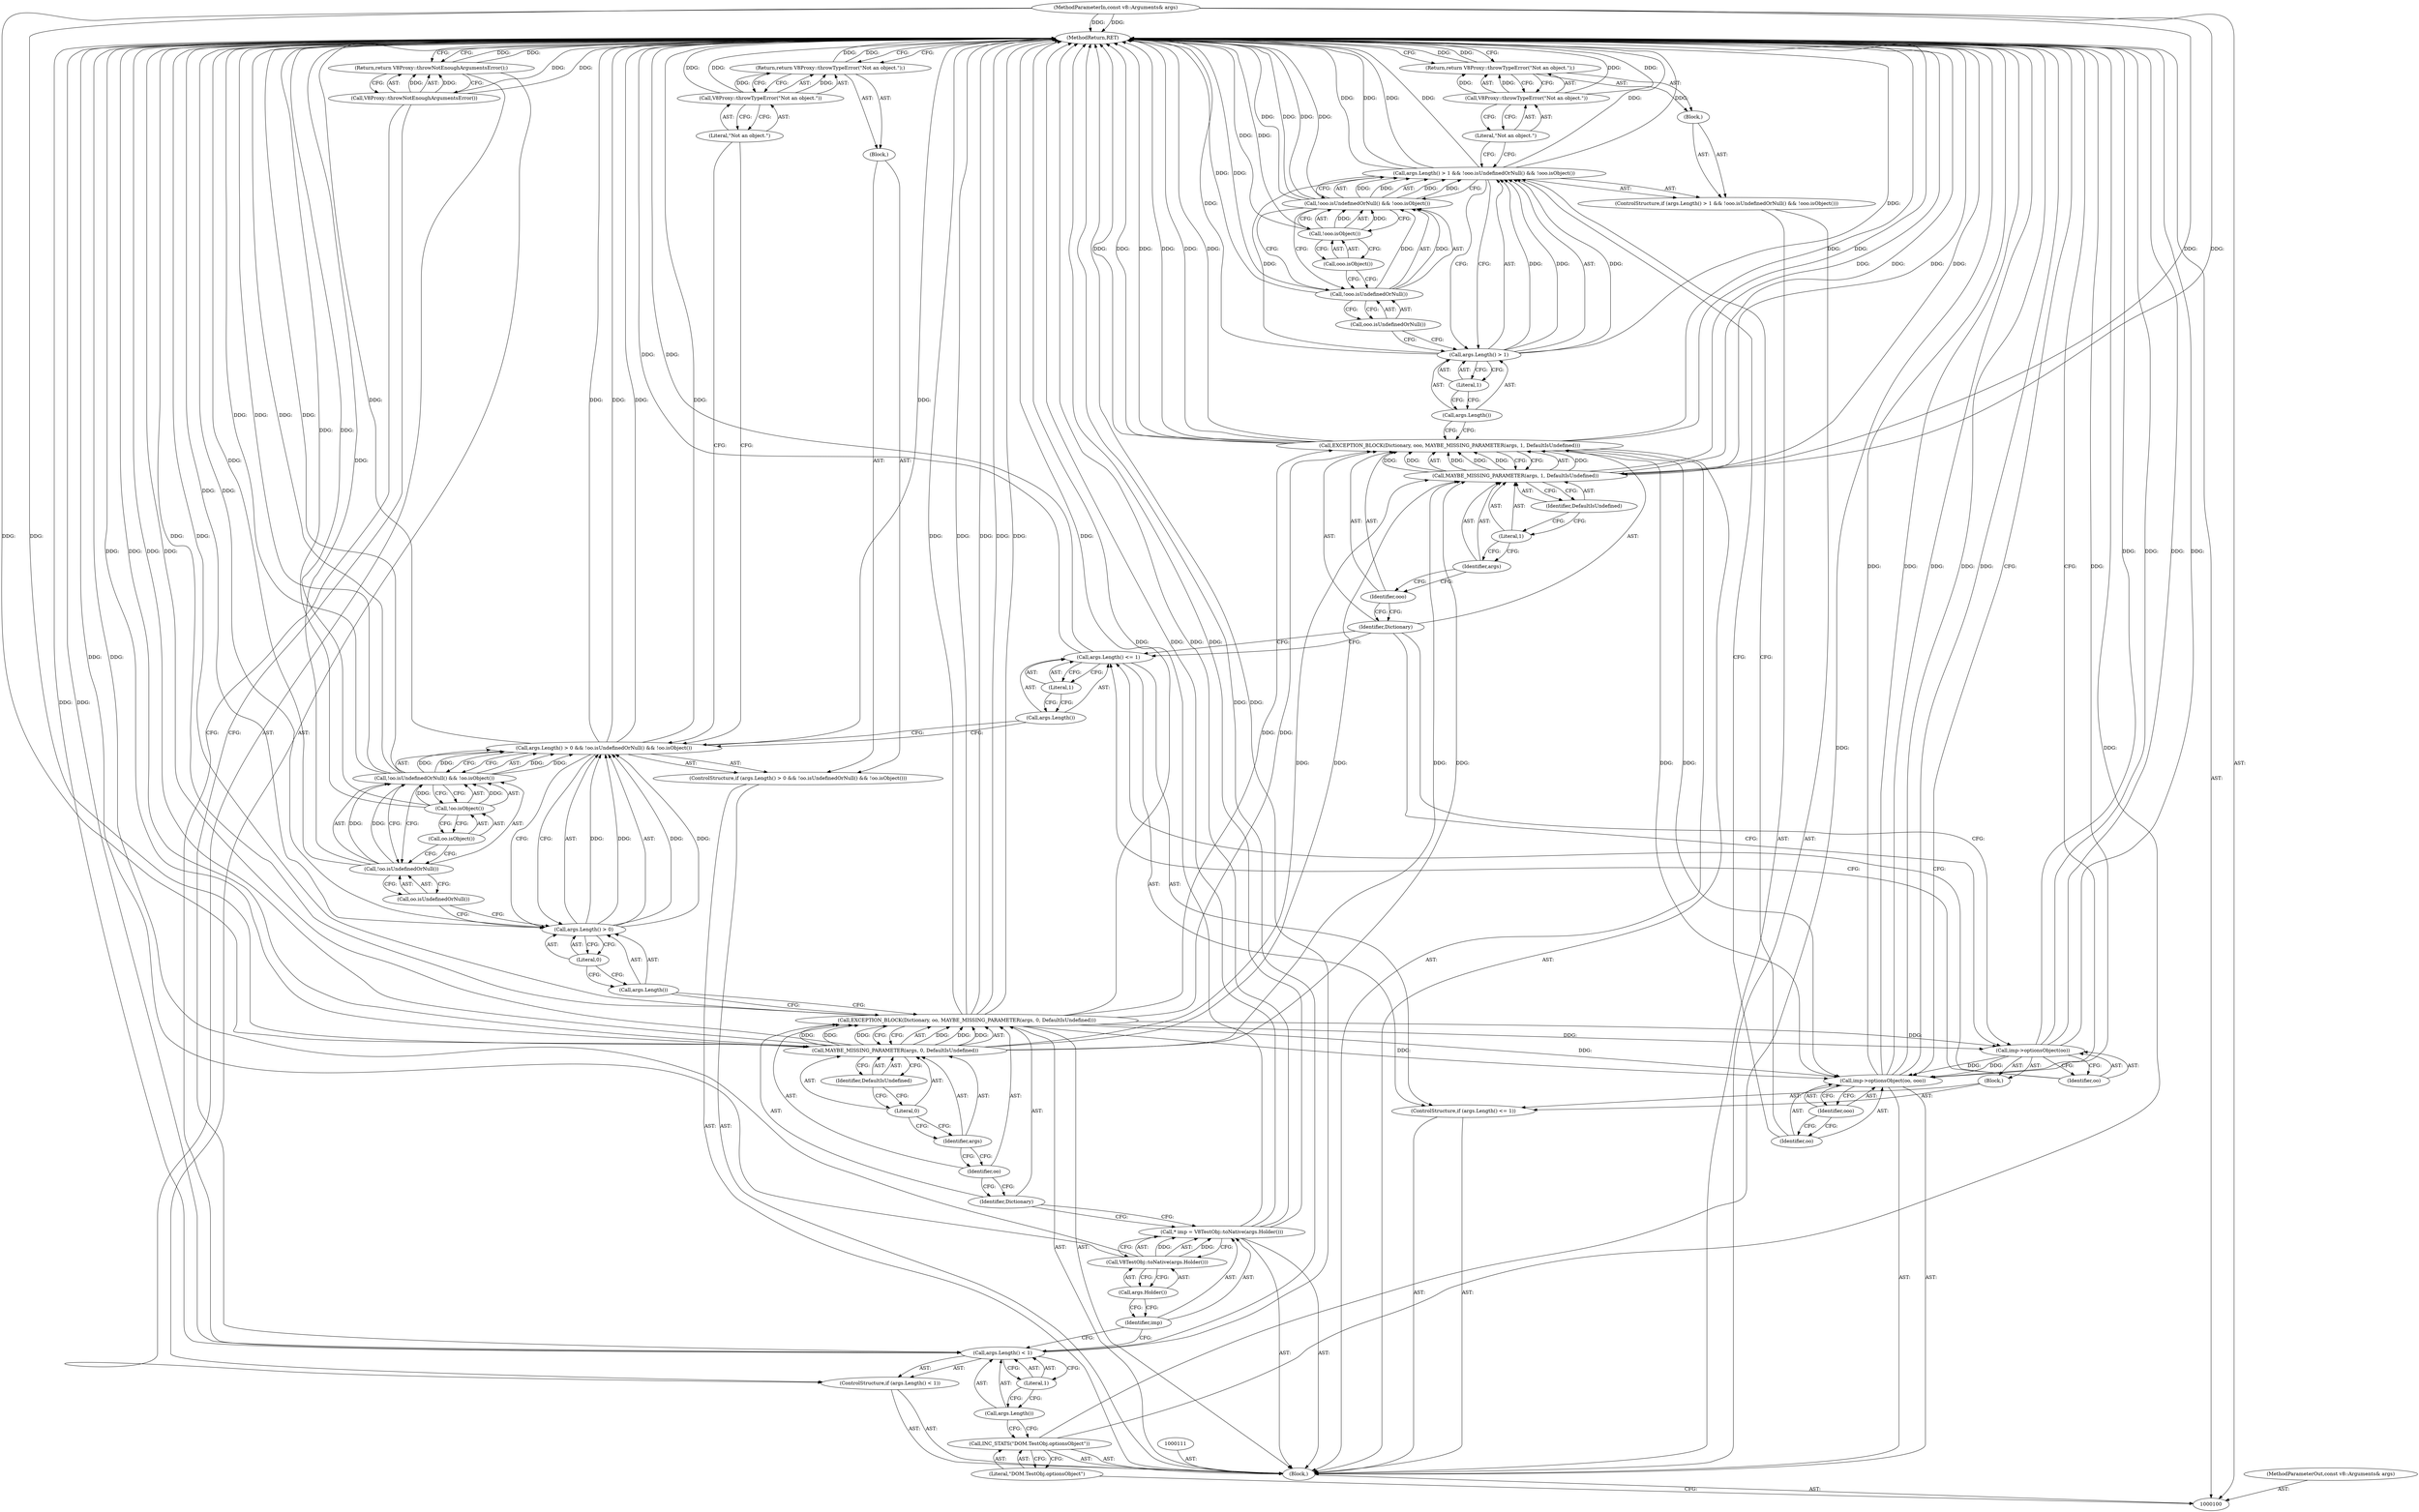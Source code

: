 digraph "1_Chrome_e9372a1bfd3588a80fcf49aa07321f0971dd6091_28" {
"1000168" [label="(MethodReturn,RET)"];
"1000101" [label="(MethodParameterIn,const v8::Arguments& args)"];
"1000255" [label="(MethodParameterOut,const v8::Arguments& args)"];
"1000140" [label="(Literal,1)"];
"1000141" [label="(Block,)"];
"1000137" [label="(ControlStructure,if (args.Length() <= 1))"];
"1000138" [label="(Call,args.Length() <= 1)"];
"1000139" [label="(Call,args.Length())"];
"1000143" [label="(Identifier,oo)"];
"1000142" [label="(Call,imp->optionsObject(oo))"];
"1000145" [label="(Identifier,Dictionary)"];
"1000146" [label="(Identifier,ooo)"];
"1000147" [label="(Call,MAYBE_MISSING_PARAMETER(args, 1, DefaultIsUndefined))"];
"1000144" [label="(Call,EXCEPTION_BLOCK(Dictionary, ooo, MAYBE_MISSING_PARAMETER(args, 1, DefaultIsUndefined)))"];
"1000148" [label="(Identifier,args)"];
"1000149" [label="(Literal,1)"];
"1000150" [label="(Identifier,DefaultIsUndefined)"];
"1000155" [label="(Literal,1)"];
"1000156" [label="(Call,!ooo.isUndefinedOrNull() && !ooo.isObject())"];
"1000157" [label="(Call,!ooo.isUndefinedOrNull())"];
"1000158" [label="(Call,ooo.isUndefinedOrNull())"];
"1000151" [label="(ControlStructure,if (args.Length() > 1 && !ooo.isUndefinedOrNull() && !ooo.isObject()))"];
"1000159" [label="(Call,!ooo.isObject())"];
"1000160" [label="(Call,ooo.isObject())"];
"1000161" [label="(Block,)"];
"1000152" [label="(Call,args.Length() > 1 && !ooo.isUndefinedOrNull() && !ooo.isObject())"];
"1000153" [label="(Call,args.Length() > 1)"];
"1000154" [label="(Call,args.Length())"];
"1000163" [label="(Call,V8Proxy::throwTypeError(\"Not an object.\"))"];
"1000164" [label="(Literal,\"Not an object.\")"];
"1000162" [label="(Return,return V8Proxy::throwTypeError(\"Not an object.\");)"];
"1000166" [label="(Identifier,oo)"];
"1000167" [label="(Identifier,ooo)"];
"1000165" [label="(Call,imp->optionsObject(oo, ooo))"];
"1000102" [label="(Block,)"];
"1000104" [label="(Literal,\"DOM.TestObj.optionsObject\")"];
"1000103" [label="(Call,INC_STATS(\"DOM.TestObj.optionsObject\"))"];
"1000108" [label="(Literal,1)"];
"1000105" [label="(ControlStructure,if (args.Length() < 1))"];
"1000106" [label="(Call,args.Length() < 1)"];
"1000107" [label="(Call,args.Length())"];
"1000110" [label="(Call,V8Proxy::throwNotEnoughArgumentsError())"];
"1000109" [label="(Return,return V8Proxy::throwNotEnoughArgumentsError();)"];
"1000112" [label="(Call,* imp = V8TestObj::toNative(args.Holder()))"];
"1000113" [label="(Identifier,imp)"];
"1000114" [label="(Call,V8TestObj::toNative(args.Holder()))"];
"1000115" [label="(Call,args.Holder())"];
"1000117" [label="(Identifier,Dictionary)"];
"1000118" [label="(Identifier,oo)"];
"1000119" [label="(Call,MAYBE_MISSING_PARAMETER(args, 0, DefaultIsUndefined))"];
"1000116" [label="(Call,EXCEPTION_BLOCK(Dictionary, oo, MAYBE_MISSING_PARAMETER(args, 0, DefaultIsUndefined)))"];
"1000120" [label="(Identifier,args)"];
"1000121" [label="(Literal,0)"];
"1000122" [label="(Identifier,DefaultIsUndefined)"];
"1000127" [label="(Literal,0)"];
"1000128" [label="(Call,!oo.isUndefinedOrNull() && !oo.isObject())"];
"1000129" [label="(Call,!oo.isUndefinedOrNull())"];
"1000130" [label="(Call,oo.isUndefinedOrNull())"];
"1000123" [label="(ControlStructure,if (args.Length() > 0 && !oo.isUndefinedOrNull() && !oo.isObject()))"];
"1000131" [label="(Call,!oo.isObject())"];
"1000132" [label="(Call,oo.isObject())"];
"1000133" [label="(Block,)"];
"1000124" [label="(Call,args.Length() > 0 && !oo.isUndefinedOrNull() && !oo.isObject())"];
"1000125" [label="(Call,args.Length() > 0)"];
"1000126" [label="(Call,args.Length())"];
"1000135" [label="(Call,V8Proxy::throwTypeError(\"Not an object.\"))"];
"1000136" [label="(Literal,\"Not an object.\")"];
"1000134" [label="(Return,return V8Proxy::throwTypeError(\"Not an object.\");)"];
"1000168" -> "1000100"  [label="AST: "];
"1000168" -> "1000109"  [label="CFG: "];
"1000168" -> "1000134"  [label="CFG: "];
"1000168" -> "1000162"  [label="CFG: "];
"1000168" -> "1000165"  [label="CFG: "];
"1000134" -> "1000168"  [label="DDG: "];
"1000142" -> "1000168"  [label="DDG: "];
"1000142" -> "1000168"  [label="DDG: "];
"1000124" -> "1000168"  [label="DDG: "];
"1000124" -> "1000168"  [label="DDG: "];
"1000124" -> "1000168"  [label="DDG: "];
"1000106" -> "1000168"  [label="DDG: "];
"1000106" -> "1000168"  [label="DDG: "];
"1000156" -> "1000168"  [label="DDG: "];
"1000156" -> "1000168"  [label="DDG: "];
"1000131" -> "1000168"  [label="DDG: "];
"1000114" -> "1000168"  [label="DDG: "];
"1000147" -> "1000168"  [label="DDG: "];
"1000147" -> "1000168"  [label="DDG: "];
"1000152" -> "1000168"  [label="DDG: "];
"1000152" -> "1000168"  [label="DDG: "];
"1000152" -> "1000168"  [label="DDG: "];
"1000116" -> "1000168"  [label="DDG: "];
"1000116" -> "1000168"  [label="DDG: "];
"1000116" -> "1000168"  [label="DDG: "];
"1000116" -> "1000168"  [label="DDG: "];
"1000153" -> "1000168"  [label="DDG: "];
"1000129" -> "1000168"  [label="DDG: "];
"1000125" -> "1000168"  [label="DDG: "];
"1000112" -> "1000168"  [label="DDG: "];
"1000112" -> "1000168"  [label="DDG: "];
"1000159" -> "1000168"  [label="DDG: "];
"1000165" -> "1000168"  [label="DDG: "];
"1000165" -> "1000168"  [label="DDG: "];
"1000165" -> "1000168"  [label="DDG: "];
"1000128" -> "1000168"  [label="DDG: "];
"1000128" -> "1000168"  [label="DDG: "];
"1000144" -> "1000168"  [label="DDG: "];
"1000144" -> "1000168"  [label="DDG: "];
"1000144" -> "1000168"  [label="DDG: "];
"1000144" -> "1000168"  [label="DDG: "];
"1000157" -> "1000168"  [label="DDG: "];
"1000103" -> "1000168"  [label="DDG: "];
"1000135" -> "1000168"  [label="DDG: "];
"1000101" -> "1000168"  [label="DDG: "];
"1000110" -> "1000168"  [label="DDG: "];
"1000119" -> "1000168"  [label="DDG: "];
"1000119" -> "1000168"  [label="DDG: "];
"1000138" -> "1000168"  [label="DDG: "];
"1000163" -> "1000168"  [label="DDG: "];
"1000162" -> "1000168"  [label="DDG: "];
"1000109" -> "1000168"  [label="DDG: "];
"1000101" -> "1000100"  [label="AST: "];
"1000101" -> "1000168"  [label="DDG: "];
"1000101" -> "1000119"  [label="DDG: "];
"1000101" -> "1000147"  [label="DDG: "];
"1000255" -> "1000100"  [label="AST: "];
"1000140" -> "1000138"  [label="AST: "];
"1000140" -> "1000139"  [label="CFG: "];
"1000138" -> "1000140"  [label="CFG: "];
"1000141" -> "1000137"  [label="AST: "];
"1000142" -> "1000141"  [label="AST: "];
"1000137" -> "1000102"  [label="AST: "];
"1000138" -> "1000137"  [label="AST: "];
"1000141" -> "1000137"  [label="AST: "];
"1000138" -> "1000137"  [label="AST: "];
"1000138" -> "1000140"  [label="CFG: "];
"1000139" -> "1000138"  [label="AST: "];
"1000140" -> "1000138"  [label="AST: "];
"1000143" -> "1000138"  [label="CFG: "];
"1000145" -> "1000138"  [label="CFG: "];
"1000138" -> "1000168"  [label="DDG: "];
"1000139" -> "1000138"  [label="AST: "];
"1000139" -> "1000124"  [label="CFG: "];
"1000140" -> "1000139"  [label="CFG: "];
"1000143" -> "1000142"  [label="AST: "];
"1000143" -> "1000138"  [label="CFG: "];
"1000142" -> "1000143"  [label="CFG: "];
"1000142" -> "1000141"  [label="AST: "];
"1000142" -> "1000143"  [label="CFG: "];
"1000143" -> "1000142"  [label="AST: "];
"1000145" -> "1000142"  [label="CFG: "];
"1000142" -> "1000168"  [label="DDG: "];
"1000142" -> "1000168"  [label="DDG: "];
"1000116" -> "1000142"  [label="DDG: "];
"1000142" -> "1000165"  [label="DDG: "];
"1000145" -> "1000144"  [label="AST: "];
"1000145" -> "1000142"  [label="CFG: "];
"1000145" -> "1000138"  [label="CFG: "];
"1000146" -> "1000145"  [label="CFG: "];
"1000146" -> "1000144"  [label="AST: "];
"1000146" -> "1000145"  [label="CFG: "];
"1000148" -> "1000146"  [label="CFG: "];
"1000147" -> "1000144"  [label="AST: "];
"1000147" -> "1000150"  [label="CFG: "];
"1000148" -> "1000147"  [label="AST: "];
"1000149" -> "1000147"  [label="AST: "];
"1000150" -> "1000147"  [label="AST: "];
"1000144" -> "1000147"  [label="CFG: "];
"1000147" -> "1000168"  [label="DDG: "];
"1000147" -> "1000168"  [label="DDG: "];
"1000147" -> "1000144"  [label="DDG: "];
"1000147" -> "1000144"  [label="DDG: "];
"1000147" -> "1000144"  [label="DDG: "];
"1000119" -> "1000147"  [label="DDG: "];
"1000119" -> "1000147"  [label="DDG: "];
"1000101" -> "1000147"  [label="DDG: "];
"1000144" -> "1000102"  [label="AST: "];
"1000144" -> "1000147"  [label="CFG: "];
"1000145" -> "1000144"  [label="AST: "];
"1000146" -> "1000144"  [label="AST: "];
"1000147" -> "1000144"  [label="AST: "];
"1000154" -> "1000144"  [label="CFG: "];
"1000144" -> "1000168"  [label="DDG: "];
"1000144" -> "1000168"  [label="DDG: "];
"1000144" -> "1000168"  [label="DDG: "];
"1000144" -> "1000168"  [label="DDG: "];
"1000116" -> "1000144"  [label="DDG: "];
"1000147" -> "1000144"  [label="DDG: "];
"1000147" -> "1000144"  [label="DDG: "];
"1000147" -> "1000144"  [label="DDG: "];
"1000144" -> "1000165"  [label="DDG: "];
"1000148" -> "1000147"  [label="AST: "];
"1000148" -> "1000146"  [label="CFG: "];
"1000149" -> "1000148"  [label="CFG: "];
"1000149" -> "1000147"  [label="AST: "];
"1000149" -> "1000148"  [label="CFG: "];
"1000150" -> "1000149"  [label="CFG: "];
"1000150" -> "1000147"  [label="AST: "];
"1000150" -> "1000149"  [label="CFG: "];
"1000147" -> "1000150"  [label="CFG: "];
"1000155" -> "1000153"  [label="AST: "];
"1000155" -> "1000154"  [label="CFG: "];
"1000153" -> "1000155"  [label="CFG: "];
"1000156" -> "1000152"  [label="AST: "];
"1000156" -> "1000157"  [label="CFG: "];
"1000156" -> "1000159"  [label="CFG: "];
"1000157" -> "1000156"  [label="AST: "];
"1000159" -> "1000156"  [label="AST: "];
"1000152" -> "1000156"  [label="CFG: "];
"1000156" -> "1000168"  [label="DDG: "];
"1000156" -> "1000168"  [label="DDG: "];
"1000156" -> "1000152"  [label="DDG: "];
"1000156" -> "1000152"  [label="DDG: "];
"1000157" -> "1000156"  [label="DDG: "];
"1000159" -> "1000156"  [label="DDG: "];
"1000157" -> "1000156"  [label="AST: "];
"1000157" -> "1000158"  [label="CFG: "];
"1000158" -> "1000157"  [label="AST: "];
"1000160" -> "1000157"  [label="CFG: "];
"1000156" -> "1000157"  [label="CFG: "];
"1000157" -> "1000168"  [label="DDG: "];
"1000157" -> "1000156"  [label="DDG: "];
"1000158" -> "1000157"  [label="AST: "];
"1000158" -> "1000153"  [label="CFG: "];
"1000157" -> "1000158"  [label="CFG: "];
"1000151" -> "1000102"  [label="AST: "];
"1000152" -> "1000151"  [label="AST: "];
"1000161" -> "1000151"  [label="AST: "];
"1000159" -> "1000156"  [label="AST: "];
"1000159" -> "1000160"  [label="CFG: "];
"1000160" -> "1000159"  [label="AST: "];
"1000156" -> "1000159"  [label="CFG: "];
"1000159" -> "1000168"  [label="DDG: "];
"1000159" -> "1000156"  [label="DDG: "];
"1000160" -> "1000159"  [label="AST: "];
"1000160" -> "1000157"  [label="CFG: "];
"1000159" -> "1000160"  [label="CFG: "];
"1000161" -> "1000151"  [label="AST: "];
"1000162" -> "1000161"  [label="AST: "];
"1000152" -> "1000151"  [label="AST: "];
"1000152" -> "1000153"  [label="CFG: "];
"1000152" -> "1000156"  [label="CFG: "];
"1000153" -> "1000152"  [label="AST: "];
"1000156" -> "1000152"  [label="AST: "];
"1000164" -> "1000152"  [label="CFG: "];
"1000166" -> "1000152"  [label="CFG: "];
"1000152" -> "1000168"  [label="DDG: "];
"1000152" -> "1000168"  [label="DDG: "];
"1000152" -> "1000168"  [label="DDG: "];
"1000153" -> "1000152"  [label="DDG: "];
"1000153" -> "1000152"  [label="DDG: "];
"1000156" -> "1000152"  [label="DDG: "];
"1000156" -> "1000152"  [label="DDG: "];
"1000153" -> "1000152"  [label="AST: "];
"1000153" -> "1000155"  [label="CFG: "];
"1000154" -> "1000153"  [label="AST: "];
"1000155" -> "1000153"  [label="AST: "];
"1000158" -> "1000153"  [label="CFG: "];
"1000152" -> "1000153"  [label="CFG: "];
"1000153" -> "1000168"  [label="DDG: "];
"1000153" -> "1000152"  [label="DDG: "];
"1000153" -> "1000152"  [label="DDG: "];
"1000154" -> "1000153"  [label="AST: "];
"1000154" -> "1000144"  [label="CFG: "];
"1000155" -> "1000154"  [label="CFG: "];
"1000163" -> "1000162"  [label="AST: "];
"1000163" -> "1000164"  [label="CFG: "];
"1000164" -> "1000163"  [label="AST: "];
"1000162" -> "1000163"  [label="CFG: "];
"1000163" -> "1000168"  [label="DDG: "];
"1000163" -> "1000162"  [label="DDG: "];
"1000164" -> "1000163"  [label="AST: "];
"1000164" -> "1000152"  [label="CFG: "];
"1000163" -> "1000164"  [label="CFG: "];
"1000162" -> "1000161"  [label="AST: "];
"1000162" -> "1000163"  [label="CFG: "];
"1000163" -> "1000162"  [label="AST: "];
"1000168" -> "1000162"  [label="CFG: "];
"1000162" -> "1000168"  [label="DDG: "];
"1000163" -> "1000162"  [label="DDG: "];
"1000166" -> "1000165"  [label="AST: "];
"1000166" -> "1000152"  [label="CFG: "];
"1000167" -> "1000166"  [label="CFG: "];
"1000167" -> "1000165"  [label="AST: "];
"1000167" -> "1000166"  [label="CFG: "];
"1000165" -> "1000167"  [label="CFG: "];
"1000165" -> "1000102"  [label="AST: "];
"1000165" -> "1000167"  [label="CFG: "];
"1000166" -> "1000165"  [label="AST: "];
"1000167" -> "1000165"  [label="AST: "];
"1000168" -> "1000165"  [label="CFG: "];
"1000165" -> "1000168"  [label="DDG: "];
"1000165" -> "1000168"  [label="DDG: "];
"1000165" -> "1000168"  [label="DDG: "];
"1000116" -> "1000165"  [label="DDG: "];
"1000142" -> "1000165"  [label="DDG: "];
"1000144" -> "1000165"  [label="DDG: "];
"1000102" -> "1000100"  [label="AST: "];
"1000103" -> "1000102"  [label="AST: "];
"1000105" -> "1000102"  [label="AST: "];
"1000111" -> "1000102"  [label="AST: "];
"1000112" -> "1000102"  [label="AST: "];
"1000116" -> "1000102"  [label="AST: "];
"1000123" -> "1000102"  [label="AST: "];
"1000137" -> "1000102"  [label="AST: "];
"1000144" -> "1000102"  [label="AST: "];
"1000151" -> "1000102"  [label="AST: "];
"1000165" -> "1000102"  [label="AST: "];
"1000104" -> "1000103"  [label="AST: "];
"1000104" -> "1000100"  [label="CFG: "];
"1000103" -> "1000104"  [label="CFG: "];
"1000103" -> "1000102"  [label="AST: "];
"1000103" -> "1000104"  [label="CFG: "];
"1000104" -> "1000103"  [label="AST: "];
"1000107" -> "1000103"  [label="CFG: "];
"1000103" -> "1000168"  [label="DDG: "];
"1000108" -> "1000106"  [label="AST: "];
"1000108" -> "1000107"  [label="CFG: "];
"1000106" -> "1000108"  [label="CFG: "];
"1000105" -> "1000102"  [label="AST: "];
"1000106" -> "1000105"  [label="AST: "];
"1000109" -> "1000105"  [label="AST: "];
"1000106" -> "1000105"  [label="AST: "];
"1000106" -> "1000108"  [label="CFG: "];
"1000107" -> "1000106"  [label="AST: "];
"1000108" -> "1000106"  [label="AST: "];
"1000110" -> "1000106"  [label="CFG: "];
"1000113" -> "1000106"  [label="CFG: "];
"1000106" -> "1000168"  [label="DDG: "];
"1000106" -> "1000168"  [label="DDG: "];
"1000107" -> "1000106"  [label="AST: "];
"1000107" -> "1000103"  [label="CFG: "];
"1000108" -> "1000107"  [label="CFG: "];
"1000110" -> "1000109"  [label="AST: "];
"1000110" -> "1000106"  [label="CFG: "];
"1000109" -> "1000110"  [label="CFG: "];
"1000110" -> "1000168"  [label="DDG: "];
"1000110" -> "1000109"  [label="DDG: "];
"1000109" -> "1000105"  [label="AST: "];
"1000109" -> "1000110"  [label="CFG: "];
"1000110" -> "1000109"  [label="AST: "];
"1000168" -> "1000109"  [label="CFG: "];
"1000109" -> "1000168"  [label="DDG: "];
"1000110" -> "1000109"  [label="DDG: "];
"1000112" -> "1000102"  [label="AST: "];
"1000112" -> "1000114"  [label="CFG: "];
"1000113" -> "1000112"  [label="AST: "];
"1000114" -> "1000112"  [label="AST: "];
"1000117" -> "1000112"  [label="CFG: "];
"1000112" -> "1000168"  [label="DDG: "];
"1000112" -> "1000168"  [label="DDG: "];
"1000114" -> "1000112"  [label="DDG: "];
"1000113" -> "1000112"  [label="AST: "];
"1000113" -> "1000106"  [label="CFG: "];
"1000115" -> "1000113"  [label="CFG: "];
"1000114" -> "1000112"  [label="AST: "];
"1000114" -> "1000115"  [label="CFG: "];
"1000115" -> "1000114"  [label="AST: "];
"1000112" -> "1000114"  [label="CFG: "];
"1000114" -> "1000168"  [label="DDG: "];
"1000114" -> "1000112"  [label="DDG: "];
"1000115" -> "1000114"  [label="AST: "];
"1000115" -> "1000113"  [label="CFG: "];
"1000114" -> "1000115"  [label="CFG: "];
"1000117" -> "1000116"  [label="AST: "];
"1000117" -> "1000112"  [label="CFG: "];
"1000118" -> "1000117"  [label="CFG: "];
"1000118" -> "1000116"  [label="AST: "];
"1000118" -> "1000117"  [label="CFG: "];
"1000120" -> "1000118"  [label="CFG: "];
"1000119" -> "1000116"  [label="AST: "];
"1000119" -> "1000122"  [label="CFG: "];
"1000120" -> "1000119"  [label="AST: "];
"1000121" -> "1000119"  [label="AST: "];
"1000122" -> "1000119"  [label="AST: "];
"1000116" -> "1000119"  [label="CFG: "];
"1000119" -> "1000168"  [label="DDG: "];
"1000119" -> "1000168"  [label="DDG: "];
"1000119" -> "1000116"  [label="DDG: "];
"1000119" -> "1000116"  [label="DDG: "];
"1000119" -> "1000116"  [label="DDG: "];
"1000101" -> "1000119"  [label="DDG: "];
"1000119" -> "1000147"  [label="DDG: "];
"1000119" -> "1000147"  [label="DDG: "];
"1000116" -> "1000102"  [label="AST: "];
"1000116" -> "1000119"  [label="CFG: "];
"1000117" -> "1000116"  [label="AST: "];
"1000118" -> "1000116"  [label="AST: "];
"1000119" -> "1000116"  [label="AST: "];
"1000126" -> "1000116"  [label="CFG: "];
"1000116" -> "1000168"  [label="DDG: "];
"1000116" -> "1000168"  [label="DDG: "];
"1000116" -> "1000168"  [label="DDG: "];
"1000116" -> "1000168"  [label="DDG: "];
"1000119" -> "1000116"  [label="DDG: "];
"1000119" -> "1000116"  [label="DDG: "];
"1000119" -> "1000116"  [label="DDG: "];
"1000116" -> "1000142"  [label="DDG: "];
"1000116" -> "1000144"  [label="DDG: "];
"1000116" -> "1000165"  [label="DDG: "];
"1000120" -> "1000119"  [label="AST: "];
"1000120" -> "1000118"  [label="CFG: "];
"1000121" -> "1000120"  [label="CFG: "];
"1000121" -> "1000119"  [label="AST: "];
"1000121" -> "1000120"  [label="CFG: "];
"1000122" -> "1000121"  [label="CFG: "];
"1000122" -> "1000119"  [label="AST: "];
"1000122" -> "1000121"  [label="CFG: "];
"1000119" -> "1000122"  [label="CFG: "];
"1000127" -> "1000125"  [label="AST: "];
"1000127" -> "1000126"  [label="CFG: "];
"1000125" -> "1000127"  [label="CFG: "];
"1000128" -> "1000124"  [label="AST: "];
"1000128" -> "1000129"  [label="CFG: "];
"1000128" -> "1000131"  [label="CFG: "];
"1000129" -> "1000128"  [label="AST: "];
"1000131" -> "1000128"  [label="AST: "];
"1000124" -> "1000128"  [label="CFG: "];
"1000128" -> "1000168"  [label="DDG: "];
"1000128" -> "1000168"  [label="DDG: "];
"1000128" -> "1000124"  [label="DDG: "];
"1000128" -> "1000124"  [label="DDG: "];
"1000129" -> "1000128"  [label="DDG: "];
"1000131" -> "1000128"  [label="DDG: "];
"1000129" -> "1000128"  [label="AST: "];
"1000129" -> "1000130"  [label="CFG: "];
"1000130" -> "1000129"  [label="AST: "];
"1000132" -> "1000129"  [label="CFG: "];
"1000128" -> "1000129"  [label="CFG: "];
"1000129" -> "1000168"  [label="DDG: "];
"1000129" -> "1000128"  [label="DDG: "];
"1000130" -> "1000129"  [label="AST: "];
"1000130" -> "1000125"  [label="CFG: "];
"1000129" -> "1000130"  [label="CFG: "];
"1000123" -> "1000102"  [label="AST: "];
"1000124" -> "1000123"  [label="AST: "];
"1000133" -> "1000123"  [label="AST: "];
"1000131" -> "1000128"  [label="AST: "];
"1000131" -> "1000132"  [label="CFG: "];
"1000132" -> "1000131"  [label="AST: "];
"1000128" -> "1000131"  [label="CFG: "];
"1000131" -> "1000168"  [label="DDG: "];
"1000131" -> "1000128"  [label="DDG: "];
"1000132" -> "1000131"  [label="AST: "];
"1000132" -> "1000129"  [label="CFG: "];
"1000131" -> "1000132"  [label="CFG: "];
"1000133" -> "1000123"  [label="AST: "];
"1000134" -> "1000133"  [label="AST: "];
"1000124" -> "1000123"  [label="AST: "];
"1000124" -> "1000125"  [label="CFG: "];
"1000124" -> "1000128"  [label="CFG: "];
"1000125" -> "1000124"  [label="AST: "];
"1000128" -> "1000124"  [label="AST: "];
"1000136" -> "1000124"  [label="CFG: "];
"1000139" -> "1000124"  [label="CFG: "];
"1000124" -> "1000168"  [label="DDG: "];
"1000124" -> "1000168"  [label="DDG: "];
"1000124" -> "1000168"  [label="DDG: "];
"1000125" -> "1000124"  [label="DDG: "];
"1000125" -> "1000124"  [label="DDG: "];
"1000128" -> "1000124"  [label="DDG: "];
"1000128" -> "1000124"  [label="DDG: "];
"1000125" -> "1000124"  [label="AST: "];
"1000125" -> "1000127"  [label="CFG: "];
"1000126" -> "1000125"  [label="AST: "];
"1000127" -> "1000125"  [label="AST: "];
"1000130" -> "1000125"  [label="CFG: "];
"1000124" -> "1000125"  [label="CFG: "];
"1000125" -> "1000168"  [label="DDG: "];
"1000125" -> "1000124"  [label="DDG: "];
"1000125" -> "1000124"  [label="DDG: "];
"1000126" -> "1000125"  [label="AST: "];
"1000126" -> "1000116"  [label="CFG: "];
"1000127" -> "1000126"  [label="CFG: "];
"1000135" -> "1000134"  [label="AST: "];
"1000135" -> "1000136"  [label="CFG: "];
"1000136" -> "1000135"  [label="AST: "];
"1000134" -> "1000135"  [label="CFG: "];
"1000135" -> "1000168"  [label="DDG: "];
"1000135" -> "1000134"  [label="DDG: "];
"1000136" -> "1000135"  [label="AST: "];
"1000136" -> "1000124"  [label="CFG: "];
"1000135" -> "1000136"  [label="CFG: "];
"1000134" -> "1000133"  [label="AST: "];
"1000134" -> "1000135"  [label="CFG: "];
"1000135" -> "1000134"  [label="AST: "];
"1000168" -> "1000134"  [label="CFG: "];
"1000134" -> "1000168"  [label="DDG: "];
"1000135" -> "1000134"  [label="DDG: "];
}
